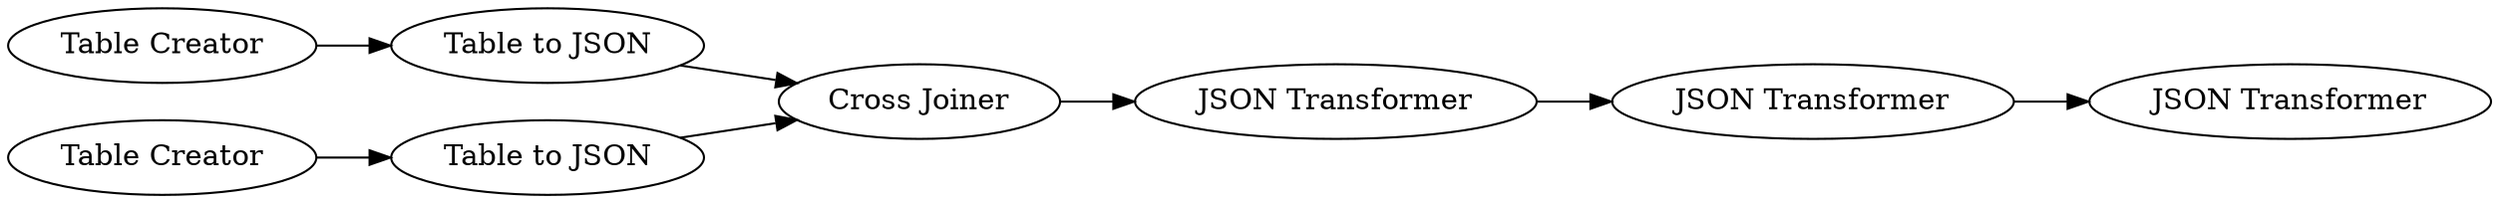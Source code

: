 digraph {
	4 -> 5
	3 -> 6
	8 -> 9
	5 -> 6
	9 -> 10
	2 -> 3
	6 -> 8
	5 [label="Table to JSON"]
	9 [label="JSON Transformer"]
	4 [label="Table Creator"]
	6 [label="Cross Joiner"]
	8 [label="JSON Transformer"]
	3 [label="Table to JSON"]
	2 [label="Table Creator"]
	10 [label="JSON Transformer"]
	rankdir=LR
}

